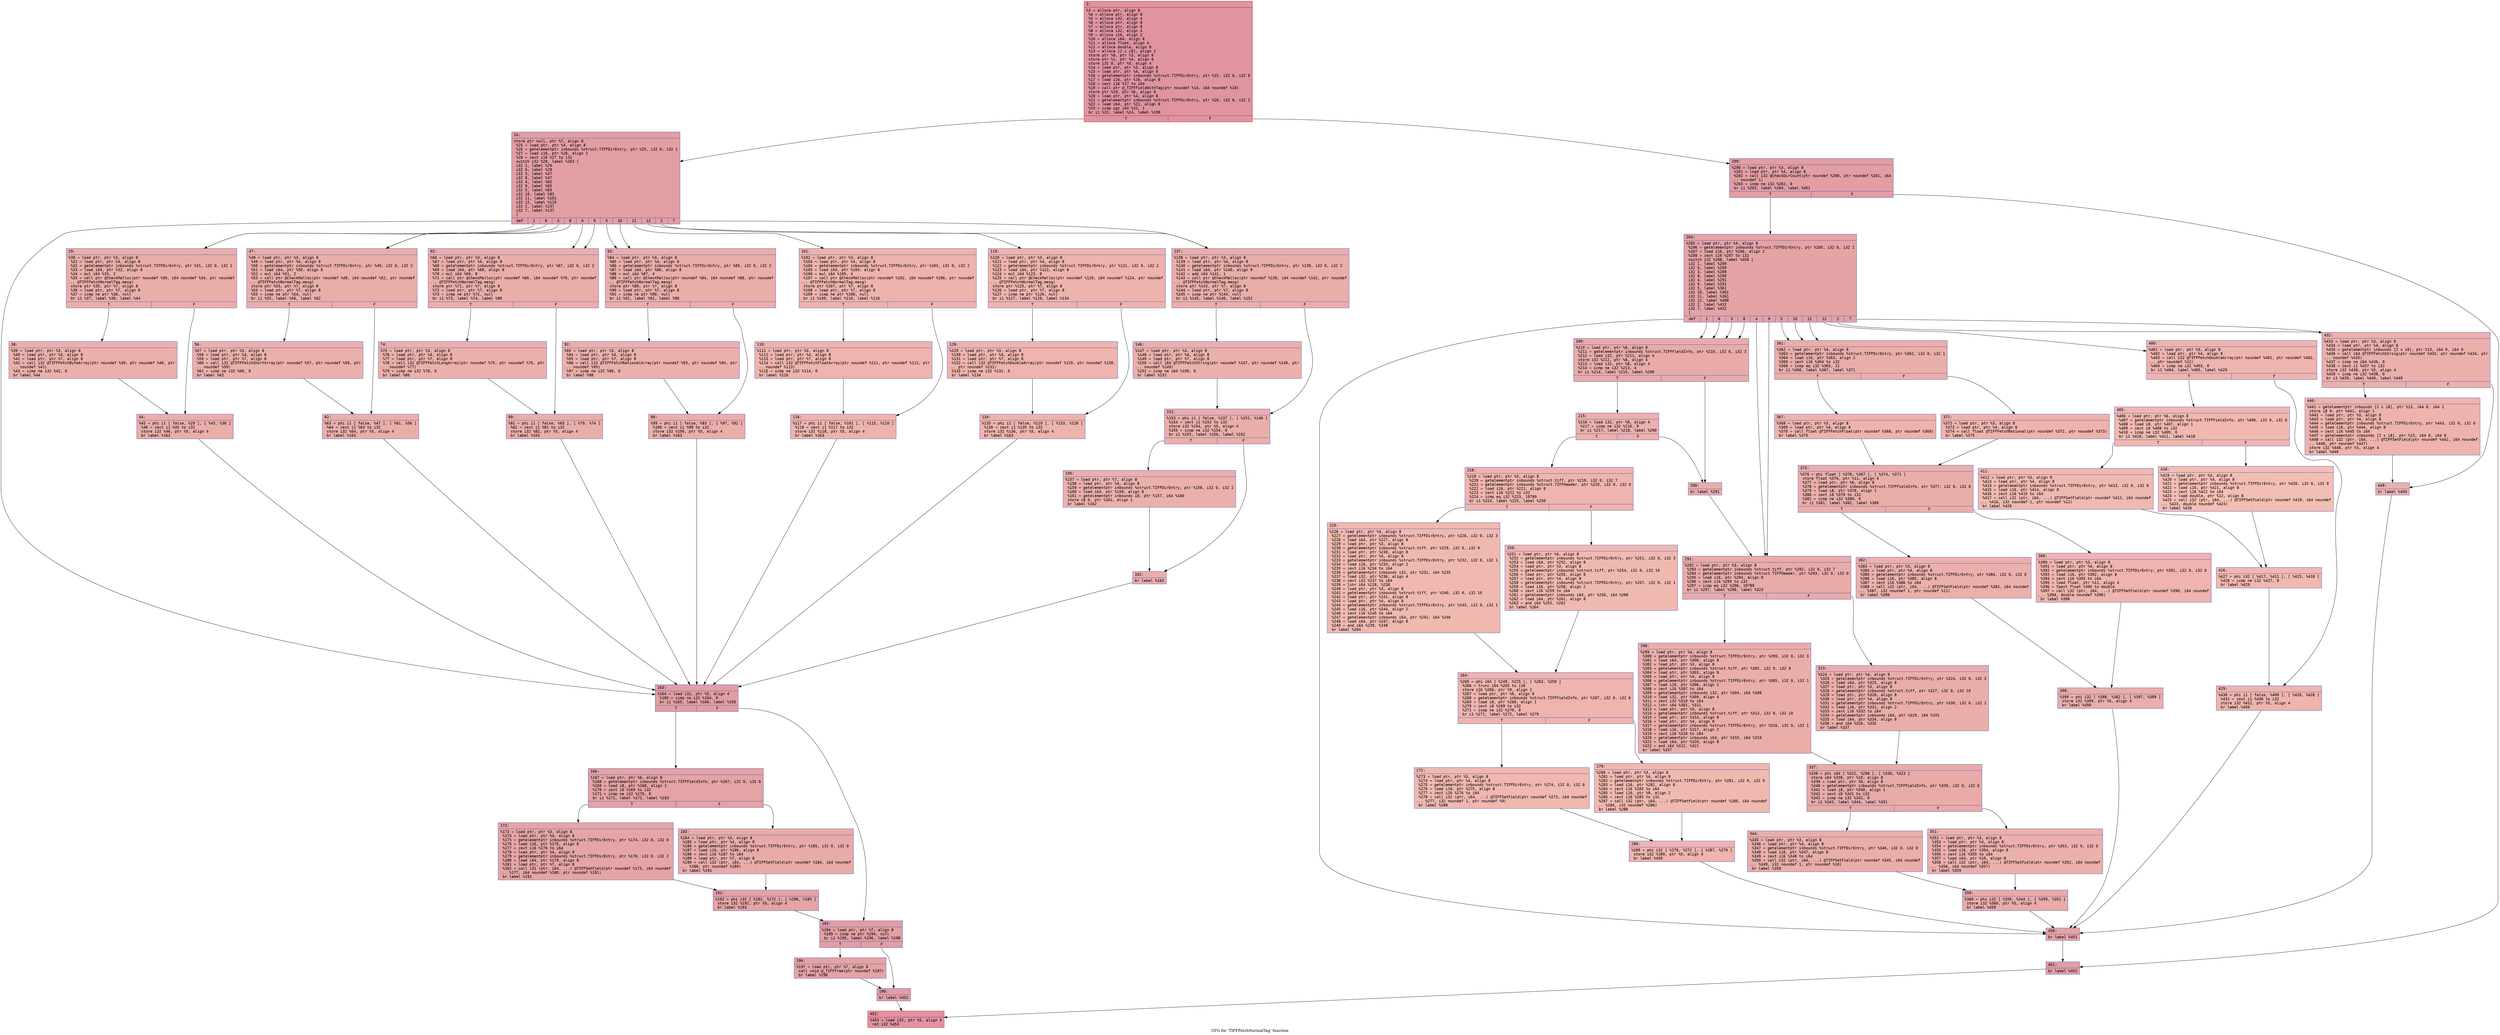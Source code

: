 digraph "CFG for 'TIFFFetchNormalTag' function" {
	label="CFG for 'TIFFFetchNormalTag' function";

	Node0x6000036b2260 [shape=record,color="#b70d28ff", style=filled, fillcolor="#b70d2870" fontname="Courier",label="{2:\l|  %3 = alloca ptr, align 8\l  %4 = alloca ptr, align 8\l  %5 = alloca i32, align 4\l  %6 = alloca ptr, align 8\l  %7 = alloca ptr, align 8\l  %8 = alloca i32, align 4\l  %9 = alloca i16, align 2\l  %10 = alloca i64, align 8\l  %11 = alloca float, align 4\l  %12 = alloca double, align 8\l  %13 = alloca [2 x i8], align 1\l  store ptr %0, ptr %3, align 8\l  store ptr %1, ptr %4, align 8\l  store i32 0, ptr %5, align 4\l  %14 = load ptr, ptr %3, align 8\l  %15 = load ptr, ptr %4, align 8\l  %16 = getelementptr inbounds %struct.TIFFDirEntry, ptr %15, i32 0, i32 0\l  %17 = load i16, ptr %16, align 8\l  %18 = zext i16 %17 to i64\l  %19 = call ptr @_TIFFFieldWithTag(ptr noundef %14, i64 noundef %18)\l  store ptr %19, ptr %6, align 8\l  %20 = load ptr, ptr %4, align 8\l  %21 = getelementptr inbounds %struct.TIFFDirEntry, ptr %20, i32 0, i32 2\l  %22 = load i64, ptr %21, align 8\l  %23 = icmp ugt i64 %22, 1\l  br i1 %23, label %24, label %199\l|{<s0>T|<s1>F}}"];
	Node0x6000036b2260:s0 -> Node0x6000036b22b0[tooltip="2 -> 24\nProbability 50.00%" ];
	Node0x6000036b2260:s1 -> Node0x6000036b2cb0[tooltip="2 -> 199\nProbability 50.00%" ];
	Node0x6000036b22b0 [shape=record,color="#3d50c3ff", style=filled, fillcolor="#be242e70" fontname="Courier",label="{24:\l|  store ptr null, ptr %7, align 8\l  %25 = load ptr, ptr %4, align 8\l  %26 = getelementptr inbounds %struct.TIFFDirEntry, ptr %25, i32 0, i32 1\l  %27 = load i16, ptr %26, align 2\l  %28 = zext i16 %27 to i32\l  switch i32 %28, label %163 [\l    i32 1, label %29\l    i32 6, label %29\l    i32 3, label %47\l    i32 8, label %47\l    i32 4, label %65\l    i32 9, label %65\l    i32 5, label %83\l    i32 10, label %83\l    i32 11, label %101\l    i32 12, label %119\l    i32 2, label %137\l    i32 7, label %137\l  ]\l|{<s0>def|<s1>1|<s2>6|<s3>3|<s4>8|<s5>4|<s6>9|<s7>5|<s8>10|<s9>11|<s10>12|<s11>2|<s12>7}}"];
	Node0x6000036b22b0:s0 -> Node0x6000036b2a30[tooltip="24 -> 163\nProbability 7.69%" ];
	Node0x6000036b22b0:s1 -> Node0x6000036b2300[tooltip="24 -> 29\nProbability 15.38%" ];
	Node0x6000036b22b0:s2 -> Node0x6000036b2300[tooltip="24 -> 29\nProbability 15.38%" ];
	Node0x6000036b22b0:s3 -> Node0x6000036b23f0[tooltip="24 -> 47\nProbability 15.38%" ];
	Node0x6000036b22b0:s4 -> Node0x6000036b23f0[tooltip="24 -> 47\nProbability 15.38%" ];
	Node0x6000036b22b0:s5 -> Node0x6000036b24e0[tooltip="24 -> 65\nProbability 15.38%" ];
	Node0x6000036b22b0:s6 -> Node0x6000036b24e0[tooltip="24 -> 65\nProbability 15.38%" ];
	Node0x6000036b22b0:s7 -> Node0x6000036b25d0[tooltip="24 -> 83\nProbability 15.38%" ];
	Node0x6000036b22b0:s8 -> Node0x6000036b25d0[tooltip="24 -> 83\nProbability 15.38%" ];
	Node0x6000036b22b0:s9 -> Node0x6000036b26c0[tooltip="24 -> 101\nProbability 7.69%" ];
	Node0x6000036b22b0:s10 -> Node0x6000036b27b0[tooltip="24 -> 119\nProbability 7.69%" ];
	Node0x6000036b22b0:s11 -> Node0x6000036b28a0[tooltip="24 -> 137\nProbability 15.38%" ];
	Node0x6000036b22b0:s12 -> Node0x6000036b28a0[tooltip="24 -> 137\nProbability 15.38%" ];
	Node0x6000036b2300 [shape=record,color="#3d50c3ff", style=filled, fillcolor="#d0473d70" fontname="Courier",label="{29:\l|  %30 = load ptr, ptr %3, align 8\l  %31 = load ptr, ptr %4, align 8\l  %32 = getelementptr inbounds %struct.TIFFDirEntry, ptr %31, i32 0, i32 2\l  %33 = load i64, ptr %32, align 8\l  %34 = mul i64 %33, 2\l  %35 = call ptr @CheckMalloc(ptr noundef %30, i64 noundef %34, ptr noundef\l... @TIFFFetchNormalTag.mesg)\l  store ptr %35, ptr %7, align 8\l  %36 = load ptr, ptr %7, align 8\l  %37 = icmp ne ptr %36, null\l  br i1 %37, label %38, label %44\l|{<s0>T|<s1>F}}"];
	Node0x6000036b2300:s0 -> Node0x6000036b2350[tooltip="29 -> 38\nProbability 62.50%" ];
	Node0x6000036b2300:s1 -> Node0x6000036b23a0[tooltip="29 -> 44\nProbability 37.50%" ];
	Node0x6000036b2350 [shape=record,color="#3d50c3ff", style=filled, fillcolor="#d24b4070" fontname="Courier",label="{38:\l|  %39 = load ptr, ptr %3, align 8\l  %40 = load ptr, ptr %4, align 8\l  %41 = load ptr, ptr %7, align 8\l  %42 = call i32 @TIFFFetchByteArray(ptr noundef %39, ptr noundef %40, ptr\l... noundef %41)\l  %43 = icmp ne i32 %42, 0\l  br label %44\l}"];
	Node0x6000036b2350 -> Node0x6000036b23a0[tooltip="38 -> 44\nProbability 100.00%" ];
	Node0x6000036b23a0 [shape=record,color="#3d50c3ff", style=filled, fillcolor="#d0473d70" fontname="Courier",label="{44:\l|  %45 = phi i1 [ false, %29 ], [ %43, %38 ]\l  %46 = zext i1 %45 to i32\l  store i32 %46, ptr %5, align 4\l  br label %163\l}"];
	Node0x6000036b23a0 -> Node0x6000036b2a30[tooltip="44 -> 163\nProbability 100.00%" ];
	Node0x6000036b23f0 [shape=record,color="#3d50c3ff", style=filled, fillcolor="#d0473d70" fontname="Courier",label="{47:\l|  %48 = load ptr, ptr %3, align 8\l  %49 = load ptr, ptr %4, align 8\l  %50 = getelementptr inbounds %struct.TIFFDirEntry, ptr %49, i32 0, i32 2\l  %51 = load i64, ptr %50, align 8\l  %52 = mul i64 %51, 2\l  %53 = call ptr @CheckMalloc(ptr noundef %48, i64 noundef %52, ptr noundef\l... @TIFFFetchNormalTag.mesg)\l  store ptr %53, ptr %7, align 8\l  %54 = load ptr, ptr %7, align 8\l  %55 = icmp ne ptr %54, null\l  br i1 %55, label %56, label %62\l|{<s0>T|<s1>F}}"];
	Node0x6000036b23f0:s0 -> Node0x6000036b2440[tooltip="47 -> 56\nProbability 62.50%" ];
	Node0x6000036b23f0:s1 -> Node0x6000036b2490[tooltip="47 -> 62\nProbability 37.50%" ];
	Node0x6000036b2440 [shape=record,color="#3d50c3ff", style=filled, fillcolor="#d24b4070" fontname="Courier",label="{56:\l|  %57 = load ptr, ptr %3, align 8\l  %58 = load ptr, ptr %4, align 8\l  %59 = load ptr, ptr %7, align 8\l  %60 = call i32 @TIFFFetchShortArray(ptr noundef %57, ptr noundef %58, ptr\l... noundef %59)\l  %61 = icmp ne i32 %60, 0\l  br label %62\l}"];
	Node0x6000036b2440 -> Node0x6000036b2490[tooltip="56 -> 62\nProbability 100.00%" ];
	Node0x6000036b2490 [shape=record,color="#3d50c3ff", style=filled, fillcolor="#d0473d70" fontname="Courier",label="{62:\l|  %63 = phi i1 [ false, %47 ], [ %61, %56 ]\l  %64 = zext i1 %63 to i32\l  store i32 %64, ptr %5, align 4\l  br label %163\l}"];
	Node0x6000036b2490 -> Node0x6000036b2a30[tooltip="62 -> 163\nProbability 100.00%" ];
	Node0x6000036b24e0 [shape=record,color="#3d50c3ff", style=filled, fillcolor="#d0473d70" fontname="Courier",label="{65:\l|  %66 = load ptr, ptr %3, align 8\l  %67 = load ptr, ptr %4, align 8\l  %68 = getelementptr inbounds %struct.TIFFDirEntry, ptr %67, i32 0, i32 2\l  %69 = load i64, ptr %68, align 8\l  %70 = mul i64 %69, 8\l  %71 = call ptr @CheckMalloc(ptr noundef %66, i64 noundef %70, ptr noundef\l... @TIFFFetchNormalTag.mesg)\l  store ptr %71, ptr %7, align 8\l  %72 = load ptr, ptr %7, align 8\l  %73 = icmp ne ptr %72, null\l  br i1 %73, label %74, label %80\l|{<s0>T|<s1>F}}"];
	Node0x6000036b24e0:s0 -> Node0x6000036b2530[tooltip="65 -> 74\nProbability 62.50%" ];
	Node0x6000036b24e0:s1 -> Node0x6000036b2580[tooltip="65 -> 80\nProbability 37.50%" ];
	Node0x6000036b2530 [shape=record,color="#3d50c3ff", style=filled, fillcolor="#d24b4070" fontname="Courier",label="{74:\l|  %75 = load ptr, ptr %3, align 8\l  %76 = load ptr, ptr %4, align 8\l  %77 = load ptr, ptr %7, align 8\l  %78 = call i32 @TIFFFetchLongArray(ptr noundef %75, ptr noundef %76, ptr\l... noundef %77)\l  %79 = icmp ne i32 %78, 0\l  br label %80\l}"];
	Node0x6000036b2530 -> Node0x6000036b2580[tooltip="74 -> 80\nProbability 100.00%" ];
	Node0x6000036b2580 [shape=record,color="#3d50c3ff", style=filled, fillcolor="#d0473d70" fontname="Courier",label="{80:\l|  %81 = phi i1 [ false, %65 ], [ %79, %74 ]\l  %82 = zext i1 %81 to i32\l  store i32 %82, ptr %5, align 4\l  br label %163\l}"];
	Node0x6000036b2580 -> Node0x6000036b2a30[tooltip="80 -> 163\nProbability 100.00%" ];
	Node0x6000036b25d0 [shape=record,color="#3d50c3ff", style=filled, fillcolor="#d0473d70" fontname="Courier",label="{83:\l|  %84 = load ptr, ptr %3, align 8\l  %85 = load ptr, ptr %4, align 8\l  %86 = getelementptr inbounds %struct.TIFFDirEntry, ptr %85, i32 0, i32 2\l  %87 = load i64, ptr %86, align 8\l  %88 = mul i64 %87, 4\l  %89 = call ptr @CheckMalloc(ptr noundef %84, i64 noundef %88, ptr noundef\l... @TIFFFetchNormalTag.mesg)\l  store ptr %89, ptr %7, align 8\l  %90 = load ptr, ptr %7, align 8\l  %91 = icmp ne ptr %90, null\l  br i1 %91, label %92, label %98\l|{<s0>T|<s1>F}}"];
	Node0x6000036b25d0:s0 -> Node0x6000036b2620[tooltip="83 -> 92\nProbability 62.50%" ];
	Node0x6000036b25d0:s1 -> Node0x6000036b2670[tooltip="83 -> 98\nProbability 37.50%" ];
	Node0x6000036b2620 [shape=record,color="#3d50c3ff", style=filled, fillcolor="#d24b4070" fontname="Courier",label="{92:\l|  %93 = load ptr, ptr %3, align 8\l  %94 = load ptr, ptr %4, align 8\l  %95 = load ptr, ptr %7, align 8\l  %96 = call i32 @TIFFFetchRationalArray(ptr noundef %93, ptr noundef %94, ptr\l... noundef %95)\l  %97 = icmp ne i32 %96, 0\l  br label %98\l}"];
	Node0x6000036b2620 -> Node0x6000036b2670[tooltip="92 -> 98\nProbability 100.00%" ];
	Node0x6000036b2670 [shape=record,color="#3d50c3ff", style=filled, fillcolor="#d0473d70" fontname="Courier",label="{98:\l|  %99 = phi i1 [ false, %83 ], [ %97, %92 ]\l  %100 = zext i1 %99 to i32\l  store i32 %100, ptr %5, align 4\l  br label %163\l}"];
	Node0x6000036b2670 -> Node0x6000036b2a30[tooltip="98 -> 163\nProbability 100.00%" ];
	Node0x6000036b26c0 [shape=record,color="#3d50c3ff", style=filled, fillcolor="#d6524470" fontname="Courier",label="{101:\l|  %102 = load ptr, ptr %3, align 8\l  %103 = load ptr, ptr %4, align 8\l  %104 = getelementptr inbounds %struct.TIFFDirEntry, ptr %103, i32 0, i32 2\l  %105 = load i64, ptr %104, align 8\l  %106 = mul i64 %105, 4\l  %107 = call ptr @CheckMalloc(ptr noundef %102, i64 noundef %106, ptr noundef\l... @TIFFFetchNormalTag.mesg)\l  store ptr %107, ptr %7, align 8\l  %108 = load ptr, ptr %7, align 8\l  %109 = icmp ne ptr %108, null\l  br i1 %109, label %110, label %116\l|{<s0>T|<s1>F}}"];
	Node0x6000036b26c0:s0 -> Node0x6000036b2710[tooltip="101 -> 110\nProbability 62.50%" ];
	Node0x6000036b26c0:s1 -> Node0x6000036b2760[tooltip="101 -> 116\nProbability 37.50%" ];
	Node0x6000036b2710 [shape=record,color="#3d50c3ff", style=filled, fillcolor="#d8564670" fontname="Courier",label="{110:\l|  %111 = load ptr, ptr %3, align 8\l  %112 = load ptr, ptr %4, align 8\l  %113 = load ptr, ptr %7, align 8\l  %114 = call i32 @TIFFFetchFloatArray(ptr noundef %111, ptr noundef %112, ptr\l... noundef %113)\l  %115 = icmp ne i32 %114, 0\l  br label %116\l}"];
	Node0x6000036b2710 -> Node0x6000036b2760[tooltip="110 -> 116\nProbability 100.00%" ];
	Node0x6000036b2760 [shape=record,color="#3d50c3ff", style=filled, fillcolor="#d6524470" fontname="Courier",label="{116:\l|  %117 = phi i1 [ false, %101 ], [ %115, %110 ]\l  %118 = zext i1 %117 to i32\l  store i32 %118, ptr %5, align 4\l  br label %163\l}"];
	Node0x6000036b2760 -> Node0x6000036b2a30[tooltip="116 -> 163\nProbability 100.00%" ];
	Node0x6000036b27b0 [shape=record,color="#3d50c3ff", style=filled, fillcolor="#d6524470" fontname="Courier",label="{119:\l|  %120 = load ptr, ptr %3, align 8\l  %121 = load ptr, ptr %4, align 8\l  %122 = getelementptr inbounds %struct.TIFFDirEntry, ptr %121, i32 0, i32 2\l  %123 = load i64, ptr %122, align 8\l  %124 = mul i64 %123, 8\l  %125 = call ptr @CheckMalloc(ptr noundef %120, i64 noundef %124, ptr noundef\l... @TIFFFetchNormalTag.mesg)\l  store ptr %125, ptr %7, align 8\l  %126 = load ptr, ptr %7, align 8\l  %127 = icmp ne ptr %126, null\l  br i1 %127, label %128, label %134\l|{<s0>T|<s1>F}}"];
	Node0x6000036b27b0:s0 -> Node0x6000036b2800[tooltip="119 -> 128\nProbability 62.50%" ];
	Node0x6000036b27b0:s1 -> Node0x6000036b2850[tooltip="119 -> 134\nProbability 37.50%" ];
	Node0x6000036b2800 [shape=record,color="#3d50c3ff", style=filled, fillcolor="#d8564670" fontname="Courier",label="{128:\l|  %129 = load ptr, ptr %3, align 8\l  %130 = load ptr, ptr %4, align 8\l  %131 = load ptr, ptr %7, align 8\l  %132 = call i32 @TIFFFetchDoubleArray(ptr noundef %129, ptr noundef %130,\l... ptr noundef %131)\l  %133 = icmp ne i32 %132, 0\l  br label %134\l}"];
	Node0x6000036b2800 -> Node0x6000036b2850[tooltip="128 -> 134\nProbability 100.00%" ];
	Node0x6000036b2850 [shape=record,color="#3d50c3ff", style=filled, fillcolor="#d6524470" fontname="Courier",label="{134:\l|  %135 = phi i1 [ false, %119 ], [ %133, %128 ]\l  %136 = zext i1 %135 to i32\l  store i32 %136, ptr %5, align 4\l  br label %163\l}"];
	Node0x6000036b2850 -> Node0x6000036b2a30[tooltip="134 -> 163\nProbability 100.00%" ];
	Node0x6000036b28a0 [shape=record,color="#3d50c3ff", style=filled, fillcolor="#d0473d70" fontname="Courier",label="{137:\l|  %138 = load ptr, ptr %3, align 8\l  %139 = load ptr, ptr %4, align 8\l  %140 = getelementptr inbounds %struct.TIFFDirEntry, ptr %139, i32 0, i32 2\l  %141 = load i64, ptr %140, align 8\l  %142 = add i64 %141, 1\l  %143 = call ptr @CheckMalloc(ptr noundef %138, i64 noundef %142, ptr noundef\l... @TIFFFetchNormalTag.mesg)\l  store ptr %143, ptr %7, align 8\l  %144 = load ptr, ptr %7, align 8\l  %145 = icmp ne ptr %144, null\l  br i1 %145, label %146, label %152\l|{<s0>T|<s1>F}}"];
	Node0x6000036b28a0:s0 -> Node0x6000036b28f0[tooltip="137 -> 146\nProbability 62.50%" ];
	Node0x6000036b28a0:s1 -> Node0x6000036b2940[tooltip="137 -> 152\nProbability 37.50%" ];
	Node0x6000036b28f0 [shape=record,color="#3d50c3ff", style=filled, fillcolor="#d24b4070" fontname="Courier",label="{146:\l|  %147 = load ptr, ptr %3, align 8\l  %148 = load ptr, ptr %4, align 8\l  %149 = load ptr, ptr %7, align 8\l  %150 = call i64 @TIFFFetchString(ptr noundef %147, ptr noundef %148, ptr\l... noundef %149)\l  %151 = icmp ne i64 %150, 0\l  br label %152\l}"];
	Node0x6000036b28f0 -> Node0x6000036b2940[tooltip="146 -> 152\nProbability 100.00%" ];
	Node0x6000036b2940 [shape=record,color="#3d50c3ff", style=filled, fillcolor="#d0473d70" fontname="Courier",label="{152:\l|  %153 = phi i1 [ false, %137 ], [ %151, %146 ]\l  %154 = zext i1 %153 to i32\l  store i32 %154, ptr %5, align 4\l  %155 = icmp ne i32 %154, 0\l  br i1 %155, label %156, label %162\l|{<s0>T|<s1>F}}"];
	Node0x6000036b2940:s0 -> Node0x6000036b2990[tooltip="152 -> 156\nProbability 62.50%" ];
	Node0x6000036b2940:s1 -> Node0x6000036b29e0[tooltip="152 -> 162\nProbability 37.50%" ];
	Node0x6000036b2990 [shape=record,color="#3d50c3ff", style=filled, fillcolor="#d24b4070" fontname="Courier",label="{156:\l|  %157 = load ptr, ptr %7, align 8\l  %158 = load ptr, ptr %4, align 8\l  %159 = getelementptr inbounds %struct.TIFFDirEntry, ptr %158, i32 0, i32 2\l  %160 = load i64, ptr %159, align 8\l  %161 = getelementptr inbounds i8, ptr %157, i64 %160\l  store i8 0, ptr %161, align 1\l  br label %162\l}"];
	Node0x6000036b2990 -> Node0x6000036b29e0[tooltip="156 -> 162\nProbability 100.00%" ];
	Node0x6000036b29e0 [shape=record,color="#3d50c3ff", style=filled, fillcolor="#d0473d70" fontname="Courier",label="{162:\l|  br label %163\l}"];
	Node0x6000036b29e0 -> Node0x6000036b2a30[tooltip="162 -> 163\nProbability 100.00%" ];
	Node0x6000036b2a30 [shape=record,color="#3d50c3ff", style=filled, fillcolor="#be242e70" fontname="Courier",label="{163:\l|  %164 = load i32, ptr %5, align 4\l  %165 = icmp ne i32 %164, 0\l  br i1 %165, label %166, label %193\l|{<s0>T|<s1>F}}"];
	Node0x6000036b2a30:s0 -> Node0x6000036b2a80[tooltip="163 -> 166\nProbability 62.50%" ];
	Node0x6000036b2a30:s1 -> Node0x6000036b2bc0[tooltip="163 -> 193\nProbability 37.50%" ];
	Node0x6000036b2a80 [shape=record,color="#3d50c3ff", style=filled, fillcolor="#c32e3170" fontname="Courier",label="{166:\l|  %167 = load ptr, ptr %6, align 8\l  %168 = getelementptr inbounds %struct.TIFFFieldInfo, ptr %167, i32 0, i32 6\l  %169 = load i8, ptr %168, align 1\l  %170 = zext i8 %169 to i32\l  %171 = icmp ne i32 %170, 0\l  br i1 %171, label %172, label %183\l|{<s0>T|<s1>F}}"];
	Node0x6000036b2a80:s0 -> Node0x6000036b2ad0[tooltip="166 -> 172\nProbability 62.50%" ];
	Node0x6000036b2a80:s1 -> Node0x6000036b2b20[tooltip="166 -> 183\nProbability 37.50%" ];
	Node0x6000036b2ad0 [shape=record,color="#3d50c3ff", style=filled, fillcolor="#c5333470" fontname="Courier",label="{172:\l|  %173 = load ptr, ptr %3, align 8\l  %174 = load ptr, ptr %4, align 8\l  %175 = getelementptr inbounds %struct.TIFFDirEntry, ptr %174, i32 0, i32 0\l  %176 = load i16, ptr %175, align 8\l  %177 = zext i16 %176 to i64\l  %178 = load ptr, ptr %4, align 8\l  %179 = getelementptr inbounds %struct.TIFFDirEntry, ptr %178, i32 0, i32 2\l  %180 = load i64, ptr %179, align 8\l  %181 = load ptr, ptr %7, align 8\l  %182 = call i32 (ptr, i64, ...) @TIFFSetField(ptr noundef %173, i64 noundef\l... %177, i64 noundef %180, ptr noundef %181)\l  br label %191\l}"];
	Node0x6000036b2ad0 -> Node0x6000036b2b70[tooltip="172 -> 191\nProbability 100.00%" ];
	Node0x6000036b2b20 [shape=record,color="#3d50c3ff", style=filled, fillcolor="#cc403a70" fontname="Courier",label="{183:\l|  %184 = load ptr, ptr %3, align 8\l  %185 = load ptr, ptr %4, align 8\l  %186 = getelementptr inbounds %struct.TIFFDirEntry, ptr %185, i32 0, i32 0\l  %187 = load i16, ptr %186, align 8\l  %188 = zext i16 %187 to i64\l  %189 = load ptr, ptr %7, align 8\l  %190 = call i32 (ptr, i64, ...) @TIFFSetField(ptr noundef %184, i64 noundef\l... %188, ptr noundef %189)\l  br label %191\l}"];
	Node0x6000036b2b20 -> Node0x6000036b2b70[tooltip="183 -> 191\nProbability 100.00%" ];
	Node0x6000036b2b70 [shape=record,color="#3d50c3ff", style=filled, fillcolor="#c32e3170" fontname="Courier",label="{191:\l|  %192 = phi i32 [ %182, %172 ], [ %190, %183 ]\l  store i32 %192, ptr %5, align 4\l  br label %193\l}"];
	Node0x6000036b2b70 -> Node0x6000036b2bc0[tooltip="191 -> 193\nProbability 100.00%" ];
	Node0x6000036b2bc0 [shape=record,color="#3d50c3ff", style=filled, fillcolor="#be242e70" fontname="Courier",label="{193:\l|  %194 = load ptr, ptr %7, align 8\l  %195 = icmp ne ptr %194, null\l  br i1 %195, label %196, label %198\l|{<s0>T|<s1>F}}"];
	Node0x6000036b2bc0:s0 -> Node0x6000036b2c10[tooltip="193 -> 196\nProbability 62.50%" ];
	Node0x6000036b2bc0:s1 -> Node0x6000036b2c60[tooltip="193 -> 198\nProbability 37.50%" ];
	Node0x6000036b2c10 [shape=record,color="#3d50c3ff", style=filled, fillcolor="#c32e3170" fontname="Courier",label="{196:\l|  %197 = load ptr, ptr %7, align 8\l  call void @_TIFFfree(ptr noundef %197)\l  br label %198\l}"];
	Node0x6000036b2c10 -> Node0x6000036b2c60[tooltip="196 -> 198\nProbability 100.00%" ];
	Node0x6000036b2c60 [shape=record,color="#3d50c3ff", style=filled, fillcolor="#be242e70" fontname="Courier",label="{198:\l|  br label %452\l}"];
	Node0x6000036b2c60 -> Node0x6000036b3840[tooltip="198 -> 452\nProbability 100.00%" ];
	Node0x6000036b2cb0 [shape=record,color="#3d50c3ff", style=filled, fillcolor="#be242e70" fontname="Courier",label="{199:\l|  %200 = load ptr, ptr %3, align 8\l  %201 = load ptr, ptr %4, align 8\l  %202 = call i32 @CheckDirCount(ptr noundef %200, ptr noundef %201, i64\l... noundef 1)\l  %203 = icmp ne i32 %202, 0\l  br i1 %203, label %204, label %451\l|{<s0>T|<s1>F}}"];
	Node0x6000036b2cb0:s0 -> Node0x6000036b2d00[tooltip="199 -> 204\nProbability 62.50%" ];
	Node0x6000036b2cb0:s1 -> Node0x6000036b37f0[tooltip="199 -> 451\nProbability 37.50%" ];
	Node0x6000036b2d00 [shape=record,color="#3d50c3ff", style=filled, fillcolor="#c32e3170" fontname="Courier",label="{204:\l|  %205 = load ptr, ptr %4, align 8\l  %206 = getelementptr inbounds %struct.TIFFDirEntry, ptr %205, i32 0, i32 1\l  %207 = load i16, ptr %206, align 2\l  %208 = zext i16 %207 to i32\l  switch i32 %208, label %450 [\l    i32 1, label %209\l    i32 6, label %209\l    i32 3, label %209\l    i32 8, label %209\l    i32 4, label %291\l    i32 9, label %291\l    i32 5, label %361\l    i32 10, label %361\l    i32 11, label %361\l    i32 12, label %400\l    i32 2, label %432\l    i32 7, label %432\l  ]\l|{<s0>def|<s1>1|<s2>6|<s3>3|<s4>8|<s5>4|<s6>9|<s7>5|<s8>10|<s9>11|<s10>12|<s11>2|<s12>7}}"];
	Node0x6000036b2d00:s0 -> Node0x6000036b37a0[tooltip="204 -> 450\nProbability 7.69%" ];
	Node0x6000036b2d00:s1 -> Node0x6000036b2d50[tooltip="204 -> 209\nProbability 30.77%" ];
	Node0x6000036b2d00:s2 -> Node0x6000036b2d50[tooltip="204 -> 209\nProbability 30.77%" ];
	Node0x6000036b2d00:s3 -> Node0x6000036b2d50[tooltip="204 -> 209\nProbability 30.77%" ];
	Node0x6000036b2d00:s4 -> Node0x6000036b2d50[tooltip="204 -> 209\nProbability 30.77%" ];
	Node0x6000036b2d00:s5 -> Node0x6000036b3070[tooltip="204 -> 291\nProbability 15.38%" ];
	Node0x6000036b2d00:s6 -> Node0x6000036b3070[tooltip="204 -> 291\nProbability 15.38%" ];
	Node0x6000036b2d00:s7 -> Node0x6000036b32a0[tooltip="204 -> 361\nProbability 23.08%" ];
	Node0x6000036b2d00:s8 -> Node0x6000036b32a0[tooltip="204 -> 361\nProbability 23.08%" ];
	Node0x6000036b2d00:s9 -> Node0x6000036b32a0[tooltip="204 -> 361\nProbability 23.08%" ];
	Node0x6000036b2d00:s10 -> Node0x6000036b34d0[tooltip="204 -> 400\nProbability 7.69%" ];
	Node0x6000036b2d00:s11 -> Node0x6000036b36b0[tooltip="204 -> 432\nProbability 15.38%" ];
	Node0x6000036b2d00:s12 -> Node0x6000036b36b0[tooltip="204 -> 432\nProbability 15.38%" ];
	Node0x6000036b2d50 [shape=record,color="#3d50c3ff", style=filled, fillcolor="#cc403a70" fontname="Courier",label="{209:\l|  %210 = load ptr, ptr %6, align 8\l  %211 = getelementptr inbounds %struct.TIFFFieldInfo, ptr %210, i32 0, i32 3\l  %212 = load i32, ptr %211, align 4\l  store i32 %212, ptr %8, align 4\l  %213 = load i32, ptr %8, align 4\l  %214 = icmp ne i32 %213, 4\l  br i1 %214, label %215, label %290\l|{<s0>T|<s1>F}}"];
	Node0x6000036b2d50:s0 -> Node0x6000036b2da0[tooltip="209 -> 215\nProbability 50.00%" ];
	Node0x6000036b2d50:s1 -> Node0x6000036b3020[tooltip="209 -> 290\nProbability 50.00%" ];
	Node0x6000036b2da0 [shape=record,color="#3d50c3ff", style=filled, fillcolor="#d24b4070" fontname="Courier",label="{215:\l|  %216 = load i32, ptr %8, align 4\l  %217 = icmp ne i32 %216, 9\l  br i1 %217, label %218, label %290\l|{<s0>T|<s1>F}}"];
	Node0x6000036b2da0:s0 -> Node0x6000036b2df0[tooltip="215 -> 218\nProbability 50.00%" ];
	Node0x6000036b2da0:s1 -> Node0x6000036b3020[tooltip="215 -> 290\nProbability 50.00%" ];
	Node0x6000036b2df0 [shape=record,color="#3d50c3ff", style=filled, fillcolor="#d8564670" fontname="Courier",label="{218:\l|  %219 = load ptr, ptr %3, align 8\l  %220 = getelementptr inbounds %struct.tiff, ptr %219, i32 0, i32 7\l  %221 = getelementptr inbounds %struct.TIFFHeader, ptr %220, i32 0, i32 0\l  %222 = load i16, ptr %221, align 8\l  %223 = zext i16 %222 to i32\l  %224 = icmp eq i32 %223, 19789\l  br i1 %224, label %225, label %250\l|{<s0>T|<s1>F}}"];
	Node0x6000036b2df0:s0 -> Node0x6000036b2e40[tooltip="218 -> 225\nProbability 50.00%" ];
	Node0x6000036b2df0:s1 -> Node0x6000036b2e90[tooltip="218 -> 250\nProbability 50.00%" ];
	Node0x6000036b2e40 [shape=record,color="#3d50c3ff", style=filled, fillcolor="#de614d70" fontname="Courier",label="{225:\l|  %226 = load ptr, ptr %4, align 8\l  %227 = getelementptr inbounds %struct.TIFFDirEntry, ptr %226, i32 0, i32 3\l  %228 = load i64, ptr %227, align 8\l  %229 = load ptr, ptr %3, align 8\l  %230 = getelementptr inbounds %struct.tiff, ptr %229, i32 0, i32 9\l  %231 = load ptr, ptr %230, align 8\l  %232 = load ptr, ptr %4, align 8\l  %233 = getelementptr inbounds %struct.TIFFDirEntry, ptr %232, i32 0, i32 1\l  %234 = load i16, ptr %233, align 2\l  %235 = zext i16 %234 to i64\l  %236 = getelementptr inbounds i32, ptr %231, i64 %235\l  %237 = load i32, ptr %236, align 4\l  %238 = zext i32 %237 to i64\l  %239 = lshr i64 %228, %238\l  %240 = load ptr, ptr %3, align 8\l  %241 = getelementptr inbounds %struct.tiff, ptr %240, i32 0, i32 10\l  %242 = load ptr, ptr %241, align 8\l  %243 = load ptr, ptr %4, align 8\l  %244 = getelementptr inbounds %struct.TIFFDirEntry, ptr %243, i32 0, i32 1\l  %245 = load i16, ptr %244, align 2\l  %246 = zext i16 %245 to i64\l  %247 = getelementptr inbounds i64, ptr %242, i64 %246\l  %248 = load i64, ptr %247, align 8\l  %249 = and i64 %239, %248\l  br label %264\l}"];
	Node0x6000036b2e40 -> Node0x6000036b2ee0[tooltip="225 -> 264\nProbability 100.00%" ];
	Node0x6000036b2e90 [shape=record,color="#3d50c3ff", style=filled, fillcolor="#de614d70" fontname="Courier",label="{250:\l|  %251 = load ptr, ptr %4, align 8\l  %252 = getelementptr inbounds %struct.TIFFDirEntry, ptr %251, i32 0, i32 3\l  %253 = load i64, ptr %252, align 8\l  %254 = load ptr, ptr %3, align 8\l  %255 = getelementptr inbounds %struct.tiff, ptr %254, i32 0, i32 10\l  %256 = load ptr, ptr %255, align 8\l  %257 = load ptr, ptr %4, align 8\l  %258 = getelementptr inbounds %struct.TIFFDirEntry, ptr %257, i32 0, i32 1\l  %259 = load i16, ptr %258, align 2\l  %260 = zext i16 %259 to i64\l  %261 = getelementptr inbounds i64, ptr %256, i64 %260\l  %262 = load i64, ptr %261, align 8\l  %263 = and i64 %253, %262\l  br label %264\l}"];
	Node0x6000036b2e90 -> Node0x6000036b2ee0[tooltip="250 -> 264\nProbability 100.00%" ];
	Node0x6000036b2ee0 [shape=record,color="#3d50c3ff", style=filled, fillcolor="#d8564670" fontname="Courier",label="{264:\l|  %265 = phi i64 [ %249, %225 ], [ %263, %250 ]\l  %266 = trunc i64 %265 to i16\l  store i16 %266, ptr %9, align 2\l  %267 = load ptr, ptr %6, align 8\l  %268 = getelementptr inbounds %struct.TIFFFieldInfo, ptr %267, i32 0, i32 6\l  %269 = load i8, ptr %268, align 1\l  %270 = zext i8 %269 to i32\l  %271 = icmp ne i32 %270, 0\l  br i1 %271, label %272, label %279\l|{<s0>T|<s1>F}}"];
	Node0x6000036b2ee0:s0 -> Node0x6000036b2f30[tooltip="264 -> 272\nProbability 62.50%" ];
	Node0x6000036b2ee0:s1 -> Node0x6000036b2f80[tooltip="264 -> 279\nProbability 37.50%" ];
	Node0x6000036b2f30 [shape=record,color="#3d50c3ff", style=filled, fillcolor="#dc5d4a70" fontname="Courier",label="{272:\l|  %273 = load ptr, ptr %3, align 8\l  %274 = load ptr, ptr %4, align 8\l  %275 = getelementptr inbounds %struct.TIFFDirEntry, ptr %274, i32 0, i32 0\l  %276 = load i16, ptr %275, align 8\l  %277 = zext i16 %276 to i64\l  %278 = call i32 (ptr, i64, ...) @TIFFSetField(ptr noundef %273, i64 noundef\l... %277, i32 noundef 1, ptr noundef %9)\l  br label %288\l}"];
	Node0x6000036b2f30 -> Node0x6000036b2fd0[tooltip="272 -> 288\nProbability 100.00%" ];
	Node0x6000036b2f80 [shape=record,color="#3d50c3ff", style=filled, fillcolor="#de614d70" fontname="Courier",label="{279:\l|  %280 = load ptr, ptr %3, align 8\l  %281 = load ptr, ptr %4, align 8\l  %282 = getelementptr inbounds %struct.TIFFDirEntry, ptr %281, i32 0, i32 0\l  %283 = load i16, ptr %282, align 8\l  %284 = zext i16 %283 to i64\l  %285 = load i16, ptr %9, align 2\l  %286 = zext i16 %285 to i32\l  %287 = call i32 (ptr, i64, ...) @TIFFSetField(ptr noundef %280, i64 noundef\l... %284, i32 noundef %286)\l  br label %288\l}"];
	Node0x6000036b2f80 -> Node0x6000036b2fd0[tooltip="279 -> 288\nProbability 100.00%" ];
	Node0x6000036b2fd0 [shape=record,color="#3d50c3ff", style=filled, fillcolor="#d8564670" fontname="Courier",label="{288:\l|  %289 = phi i32 [ %278, %272 ], [ %287, %279 ]\l  store i32 %289, ptr %5, align 4\l  br label %450\l}"];
	Node0x6000036b2fd0 -> Node0x6000036b37a0[tooltip="288 -> 450\nProbability 100.00%" ];
	Node0x6000036b3020 [shape=record,color="#3d50c3ff", style=filled, fillcolor="#d0473d70" fontname="Courier",label="{290:\l|  br label %291\l}"];
	Node0x6000036b3020 -> Node0x6000036b3070[tooltip="290 -> 291\nProbability 100.00%" ];
	Node0x6000036b3070 [shape=record,color="#3d50c3ff", style=filled, fillcolor="#cc403a70" fontname="Courier",label="{291:\l|  %292 = load ptr, ptr %3, align 8\l  %293 = getelementptr inbounds %struct.tiff, ptr %292, i32 0, i32 7\l  %294 = getelementptr inbounds %struct.TIFFHeader, ptr %293, i32 0, i32 0\l  %295 = load i16, ptr %294, align 8\l  %296 = zext i16 %295 to i32\l  %297 = icmp eq i32 %296, 19789\l  br i1 %297, label %298, label %323\l|{<s0>T|<s1>F}}"];
	Node0x6000036b3070:s0 -> Node0x6000036b30c0[tooltip="291 -> 298\nProbability 50.00%" ];
	Node0x6000036b3070:s1 -> Node0x6000036b3110[tooltip="291 -> 323\nProbability 50.00%" ];
	Node0x6000036b30c0 [shape=record,color="#3d50c3ff", style=filled, fillcolor="#d0473d70" fontname="Courier",label="{298:\l|  %299 = load ptr, ptr %4, align 8\l  %300 = getelementptr inbounds %struct.TIFFDirEntry, ptr %299, i32 0, i32 3\l  %301 = load i64, ptr %300, align 8\l  %302 = load ptr, ptr %3, align 8\l  %303 = getelementptr inbounds %struct.tiff, ptr %302, i32 0, i32 9\l  %304 = load ptr, ptr %303, align 8\l  %305 = load ptr, ptr %4, align 8\l  %306 = getelementptr inbounds %struct.TIFFDirEntry, ptr %305, i32 0, i32 1\l  %307 = load i16, ptr %306, align 2\l  %308 = zext i16 %307 to i64\l  %309 = getelementptr inbounds i32, ptr %304, i64 %308\l  %310 = load i32, ptr %309, align 4\l  %311 = zext i32 %310 to i64\l  %312 = lshr i64 %301, %311\l  %313 = load ptr, ptr %3, align 8\l  %314 = getelementptr inbounds %struct.tiff, ptr %313, i32 0, i32 10\l  %315 = load ptr, ptr %314, align 8\l  %316 = load ptr, ptr %4, align 8\l  %317 = getelementptr inbounds %struct.TIFFDirEntry, ptr %316, i32 0, i32 1\l  %318 = load i16, ptr %317, align 2\l  %319 = zext i16 %318 to i64\l  %320 = getelementptr inbounds i64, ptr %315, i64 %319\l  %321 = load i64, ptr %320, align 8\l  %322 = and i64 %312, %321\l  br label %337\l}"];
	Node0x6000036b30c0 -> Node0x6000036b3160[tooltip="298 -> 337\nProbability 100.00%" ];
	Node0x6000036b3110 [shape=record,color="#3d50c3ff", style=filled, fillcolor="#d0473d70" fontname="Courier",label="{323:\l|  %324 = load ptr, ptr %4, align 8\l  %325 = getelementptr inbounds %struct.TIFFDirEntry, ptr %324, i32 0, i32 3\l  %326 = load i64, ptr %325, align 8\l  %327 = load ptr, ptr %3, align 8\l  %328 = getelementptr inbounds %struct.tiff, ptr %327, i32 0, i32 10\l  %329 = load ptr, ptr %328, align 8\l  %330 = load ptr, ptr %4, align 8\l  %331 = getelementptr inbounds %struct.TIFFDirEntry, ptr %330, i32 0, i32 1\l  %332 = load i16, ptr %331, align 2\l  %333 = zext i16 %332 to i64\l  %334 = getelementptr inbounds i64, ptr %329, i64 %333\l  %335 = load i64, ptr %334, align 8\l  %336 = and i64 %326, %335\l  br label %337\l}"];
	Node0x6000036b3110 -> Node0x6000036b3160[tooltip="323 -> 337\nProbability 100.00%" ];
	Node0x6000036b3160 [shape=record,color="#3d50c3ff", style=filled, fillcolor="#cc403a70" fontname="Courier",label="{337:\l|  %338 = phi i64 [ %322, %298 ], [ %336, %323 ]\l  store i64 %338, ptr %10, align 8\l  %339 = load ptr, ptr %6, align 8\l  %340 = getelementptr inbounds %struct.TIFFFieldInfo, ptr %339, i32 0, i32 6\l  %341 = load i8, ptr %340, align 1\l  %342 = zext i8 %341 to i32\l  %343 = icmp ne i32 %342, 0\l  br i1 %343, label %344, label %351\l|{<s0>T|<s1>F}}"];
	Node0x6000036b3160:s0 -> Node0x6000036b31b0[tooltip="337 -> 344\nProbability 62.50%" ];
	Node0x6000036b3160:s1 -> Node0x6000036b3200[tooltip="337 -> 351\nProbability 37.50%" ];
	Node0x6000036b31b0 [shape=record,color="#3d50c3ff", style=filled, fillcolor="#d0473d70" fontname="Courier",label="{344:\l|  %345 = load ptr, ptr %3, align 8\l  %346 = load ptr, ptr %4, align 8\l  %347 = getelementptr inbounds %struct.TIFFDirEntry, ptr %346, i32 0, i32 0\l  %348 = load i16, ptr %347, align 8\l  %349 = zext i16 %348 to i64\l  %350 = call i32 (ptr, i64, ...) @TIFFSetField(ptr noundef %345, i64 noundef\l... %349, i32 noundef 1, ptr noundef %10)\l  br label %359\l}"];
	Node0x6000036b31b0 -> Node0x6000036b3250[tooltip="344 -> 359\nProbability 100.00%" ];
	Node0x6000036b3200 [shape=record,color="#3d50c3ff", style=filled, fillcolor="#d24b4070" fontname="Courier",label="{351:\l|  %352 = load ptr, ptr %3, align 8\l  %353 = load ptr, ptr %4, align 8\l  %354 = getelementptr inbounds %struct.TIFFDirEntry, ptr %353, i32 0, i32 0\l  %355 = load i16, ptr %354, align 8\l  %356 = zext i16 %355 to i64\l  %357 = load i64, ptr %10, align 8\l  %358 = call i32 (ptr, i64, ...) @TIFFSetField(ptr noundef %352, i64 noundef\l... %356, i64 noundef %357)\l  br label %359\l}"];
	Node0x6000036b3200 -> Node0x6000036b3250[tooltip="351 -> 359\nProbability 100.00%" ];
	Node0x6000036b3250 [shape=record,color="#3d50c3ff", style=filled, fillcolor="#cc403a70" fontname="Courier",label="{359:\l|  %360 = phi i32 [ %350, %344 ], [ %358, %351 ]\l  store i32 %360, ptr %5, align 4\l  br label %450\l}"];
	Node0x6000036b3250 -> Node0x6000036b37a0[tooltip="359 -> 450\nProbability 100.00%" ];
	Node0x6000036b32a0 [shape=record,color="#3d50c3ff", style=filled, fillcolor="#d0473d70" fontname="Courier",label="{361:\l|  %362 = load ptr, ptr %4, align 8\l  %363 = getelementptr inbounds %struct.TIFFDirEntry, ptr %362, i32 0, i32 1\l  %364 = load i16, ptr %363, align 2\l  %365 = zext i16 %364 to i32\l  %366 = icmp eq i32 %365, 11\l  br i1 %366, label %367, label %371\l|{<s0>T|<s1>F}}"];
	Node0x6000036b32a0:s0 -> Node0x6000036b32f0[tooltip="361 -> 367\nProbability 50.00%" ];
	Node0x6000036b32a0:s1 -> Node0x6000036b3340[tooltip="361 -> 371\nProbability 50.00%" ];
	Node0x6000036b32f0 [shape=record,color="#3d50c3ff", style=filled, fillcolor="#d6524470" fontname="Courier",label="{367:\l|  %368 = load ptr, ptr %3, align 8\l  %369 = load ptr, ptr %4, align 8\l  %370 = call float @TIFFFetchFloat(ptr noundef %368, ptr noundef %369)\l  br label %375\l}"];
	Node0x6000036b32f0 -> Node0x6000036b3390[tooltip="367 -> 375\nProbability 100.00%" ];
	Node0x6000036b3340 [shape=record,color="#3d50c3ff", style=filled, fillcolor="#d6524470" fontname="Courier",label="{371:\l|  %372 = load ptr, ptr %3, align 8\l  %373 = load ptr, ptr %4, align 8\l  %374 = call float @TIFFFetchRational(ptr noundef %372, ptr noundef %373)\l  br label %375\l}"];
	Node0x6000036b3340 -> Node0x6000036b3390[tooltip="371 -> 375\nProbability 100.00%" ];
	Node0x6000036b3390 [shape=record,color="#3d50c3ff", style=filled, fillcolor="#d0473d70" fontname="Courier",label="{375:\l|  %376 = phi float [ %370, %367 ], [ %374, %371 ]\l  store float %376, ptr %11, align 4\l  %377 = load ptr, ptr %6, align 8\l  %378 = getelementptr inbounds %struct.TIFFFieldInfo, ptr %377, i32 0, i32 6\l  %379 = load i8, ptr %378, align 1\l  %380 = zext i8 %379 to i32\l  %381 = icmp ne i32 %380, 0\l  br i1 %381, label %382, label %389\l|{<s0>T|<s1>F}}"];
	Node0x6000036b3390:s0 -> Node0x6000036b33e0[tooltip="375 -> 382\nProbability 62.50%" ];
	Node0x6000036b3390:s1 -> Node0x6000036b3430[tooltip="375 -> 389\nProbability 37.50%" ];
	Node0x6000036b33e0 [shape=record,color="#3d50c3ff", style=filled, fillcolor="#d24b4070" fontname="Courier",label="{382:\l|  %383 = load ptr, ptr %3, align 8\l  %384 = load ptr, ptr %4, align 8\l  %385 = getelementptr inbounds %struct.TIFFDirEntry, ptr %384, i32 0, i32 0\l  %386 = load i16, ptr %385, align 8\l  %387 = zext i16 %386 to i64\l  %388 = call i32 (ptr, i64, ...) @TIFFSetField(ptr noundef %383, i64 noundef\l... %387, i32 noundef 1, ptr noundef %11)\l  br label %398\l}"];
	Node0x6000036b33e0 -> Node0x6000036b3480[tooltip="382 -> 398\nProbability 100.00%" ];
	Node0x6000036b3430 [shape=record,color="#3d50c3ff", style=filled, fillcolor="#d8564670" fontname="Courier",label="{389:\l|  %390 = load ptr, ptr %3, align 8\l  %391 = load ptr, ptr %4, align 8\l  %392 = getelementptr inbounds %struct.TIFFDirEntry, ptr %391, i32 0, i32 0\l  %393 = load i16, ptr %392, align 8\l  %394 = zext i16 %393 to i64\l  %395 = load float, ptr %11, align 4\l  %396 = fpext float %395 to double\l  %397 = call i32 (ptr, i64, ...) @TIFFSetField(ptr noundef %390, i64 noundef\l... %394, double noundef %396)\l  br label %398\l}"];
	Node0x6000036b3430 -> Node0x6000036b3480[tooltip="389 -> 398\nProbability 100.00%" ];
	Node0x6000036b3480 [shape=record,color="#3d50c3ff", style=filled, fillcolor="#d0473d70" fontname="Courier",label="{398:\l|  %399 = phi i32 [ %388, %382 ], [ %397, %389 ]\l  store i32 %399, ptr %5, align 4\l  br label %450\l}"];
	Node0x6000036b3480 -> Node0x6000036b37a0[tooltip="398 -> 450\nProbability 100.00%" ];
	Node0x6000036b34d0 [shape=record,color="#3d50c3ff", style=filled, fillcolor="#d8564670" fontname="Courier",label="{400:\l|  %401 = load ptr, ptr %3, align 8\l  %402 = load ptr, ptr %4, align 8\l  %403 = call i32 @TIFFFetchDoubleArray(ptr noundef %401, ptr noundef %402,\l... ptr noundef %12)\l  %404 = icmp ne i32 %403, 0\l  br i1 %404, label %405, label %429\l|{<s0>T|<s1>F}}"];
	Node0x6000036b34d0:s0 -> Node0x6000036b3520[tooltip="400 -> 405\nProbability 62.50%" ];
	Node0x6000036b34d0:s1 -> Node0x6000036b3660[tooltip="400 -> 429\nProbability 37.50%" ];
	Node0x6000036b3520 [shape=record,color="#3d50c3ff", style=filled, fillcolor="#dc5d4a70" fontname="Courier",label="{405:\l|  %406 = load ptr, ptr %6, align 8\l  %407 = getelementptr inbounds %struct.TIFFFieldInfo, ptr %406, i32 0, i32 6\l  %408 = load i8, ptr %407, align 1\l  %409 = zext i8 %408 to i32\l  %410 = icmp ne i32 %409, 0\l  br i1 %410, label %411, label %418\l|{<s0>T|<s1>F}}"];
	Node0x6000036b3520:s0 -> Node0x6000036b3570[tooltip="405 -> 411\nProbability 62.50%" ];
	Node0x6000036b3520:s1 -> Node0x6000036b35c0[tooltip="405 -> 418\nProbability 37.50%" ];
	Node0x6000036b3570 [shape=record,color="#3d50c3ff", style=filled, fillcolor="#de614d70" fontname="Courier",label="{411:\l|  %412 = load ptr, ptr %3, align 8\l  %413 = load ptr, ptr %4, align 8\l  %414 = getelementptr inbounds %struct.TIFFDirEntry, ptr %413, i32 0, i32 0\l  %415 = load i16, ptr %414, align 8\l  %416 = zext i16 %415 to i64\l  %417 = call i32 (ptr, i64, ...) @TIFFSetField(ptr noundef %412, i64 noundef\l... %416, i32 noundef 1, ptr noundef %12)\l  br label %426\l}"];
	Node0x6000036b3570 -> Node0x6000036b3610[tooltip="411 -> 426\nProbability 100.00%" ];
	Node0x6000036b35c0 [shape=record,color="#3d50c3ff", style=filled, fillcolor="#e36c5570" fontname="Courier",label="{418:\l|  %419 = load ptr, ptr %3, align 8\l  %420 = load ptr, ptr %4, align 8\l  %421 = getelementptr inbounds %struct.TIFFDirEntry, ptr %420, i32 0, i32 0\l  %422 = load i16, ptr %421, align 8\l  %423 = zext i16 %422 to i64\l  %424 = load double, ptr %12, align 8\l  %425 = call i32 (ptr, i64, ...) @TIFFSetField(ptr noundef %419, i64 noundef\l... %423, double noundef %424)\l  br label %426\l}"];
	Node0x6000036b35c0 -> Node0x6000036b3610[tooltip="418 -> 426\nProbability 100.00%" ];
	Node0x6000036b3610 [shape=record,color="#3d50c3ff", style=filled, fillcolor="#dc5d4a70" fontname="Courier",label="{426:\l|  %427 = phi i32 [ %417, %411 ], [ %425, %418 ]\l  %428 = icmp ne i32 %427, 0\l  br label %429\l}"];
	Node0x6000036b3610 -> Node0x6000036b3660[tooltip="426 -> 429\nProbability 100.00%" ];
	Node0x6000036b3660 [shape=record,color="#3d50c3ff", style=filled, fillcolor="#d8564670" fontname="Courier",label="{429:\l|  %430 = phi i1 [ false, %400 ], [ %428, %426 ]\l  %431 = zext i1 %430 to i32\l  store i32 %431, ptr %5, align 4\l  br label %450\l}"];
	Node0x6000036b3660 -> Node0x6000036b37a0[tooltip="429 -> 450\nProbability 100.00%" ];
	Node0x6000036b36b0 [shape=record,color="#3d50c3ff", style=filled, fillcolor="#d24b4070" fontname="Courier",label="{432:\l|  %433 = load ptr, ptr %3, align 8\l  %434 = load ptr, ptr %4, align 8\l  %435 = getelementptr inbounds [2 x i8], ptr %13, i64 0, i64 0\l  %436 = call i64 @TIFFFetchString(ptr noundef %433, ptr noundef %434, ptr\l... noundef %435)\l  %437 = icmp ne i64 %436, 0\l  %438 = zext i1 %437 to i32\l  store i32 %438, ptr %5, align 4\l  %439 = icmp ne i32 %438, 0\l  br i1 %439, label %440, label %449\l|{<s0>T|<s1>F}}"];
	Node0x6000036b36b0:s0 -> Node0x6000036b3700[tooltip="432 -> 440\nProbability 62.50%" ];
	Node0x6000036b36b0:s1 -> Node0x6000036b3750[tooltip="432 -> 449\nProbability 37.50%" ];
	Node0x6000036b3700 [shape=record,color="#3d50c3ff", style=filled, fillcolor="#d6524470" fontname="Courier",label="{440:\l|  %441 = getelementptr inbounds [2 x i8], ptr %13, i64 0, i64 1\l  store i8 0, ptr %441, align 1\l  %442 = load ptr, ptr %3, align 8\l  %443 = load ptr, ptr %4, align 8\l  %444 = getelementptr inbounds %struct.TIFFDirEntry, ptr %443, i32 0, i32 0\l  %445 = load i16, ptr %444, align 8\l  %446 = zext i16 %445 to i64\l  %447 = getelementptr inbounds [2 x i8], ptr %13, i64 0, i64 0\l  %448 = call i32 (ptr, i64, ...) @TIFFSetField(ptr noundef %442, i64 noundef\l... %446, ptr noundef %447)\l  store i32 %448, ptr %5, align 4\l  br label %449\l}"];
	Node0x6000036b3700 -> Node0x6000036b3750[tooltip="440 -> 449\nProbability 100.00%" ];
	Node0x6000036b3750 [shape=record,color="#3d50c3ff", style=filled, fillcolor="#d24b4070" fontname="Courier",label="{449:\l|  br label %450\l}"];
	Node0x6000036b3750 -> Node0x6000036b37a0[tooltip="449 -> 450\nProbability 100.00%" ];
	Node0x6000036b37a0 [shape=record,color="#3d50c3ff", style=filled, fillcolor="#c32e3170" fontname="Courier",label="{450:\l|  br label %451\l}"];
	Node0x6000036b37a0 -> Node0x6000036b37f0[tooltip="450 -> 451\nProbability 100.00%" ];
	Node0x6000036b37f0 [shape=record,color="#3d50c3ff", style=filled, fillcolor="#be242e70" fontname="Courier",label="{451:\l|  br label %452\l}"];
	Node0x6000036b37f0 -> Node0x6000036b3840[tooltip="451 -> 452\nProbability 100.00%" ];
	Node0x6000036b3840 [shape=record,color="#b70d28ff", style=filled, fillcolor="#b70d2870" fontname="Courier",label="{452:\l|  %453 = load i32, ptr %5, align 4\l  ret i32 %453\l}"];
}
